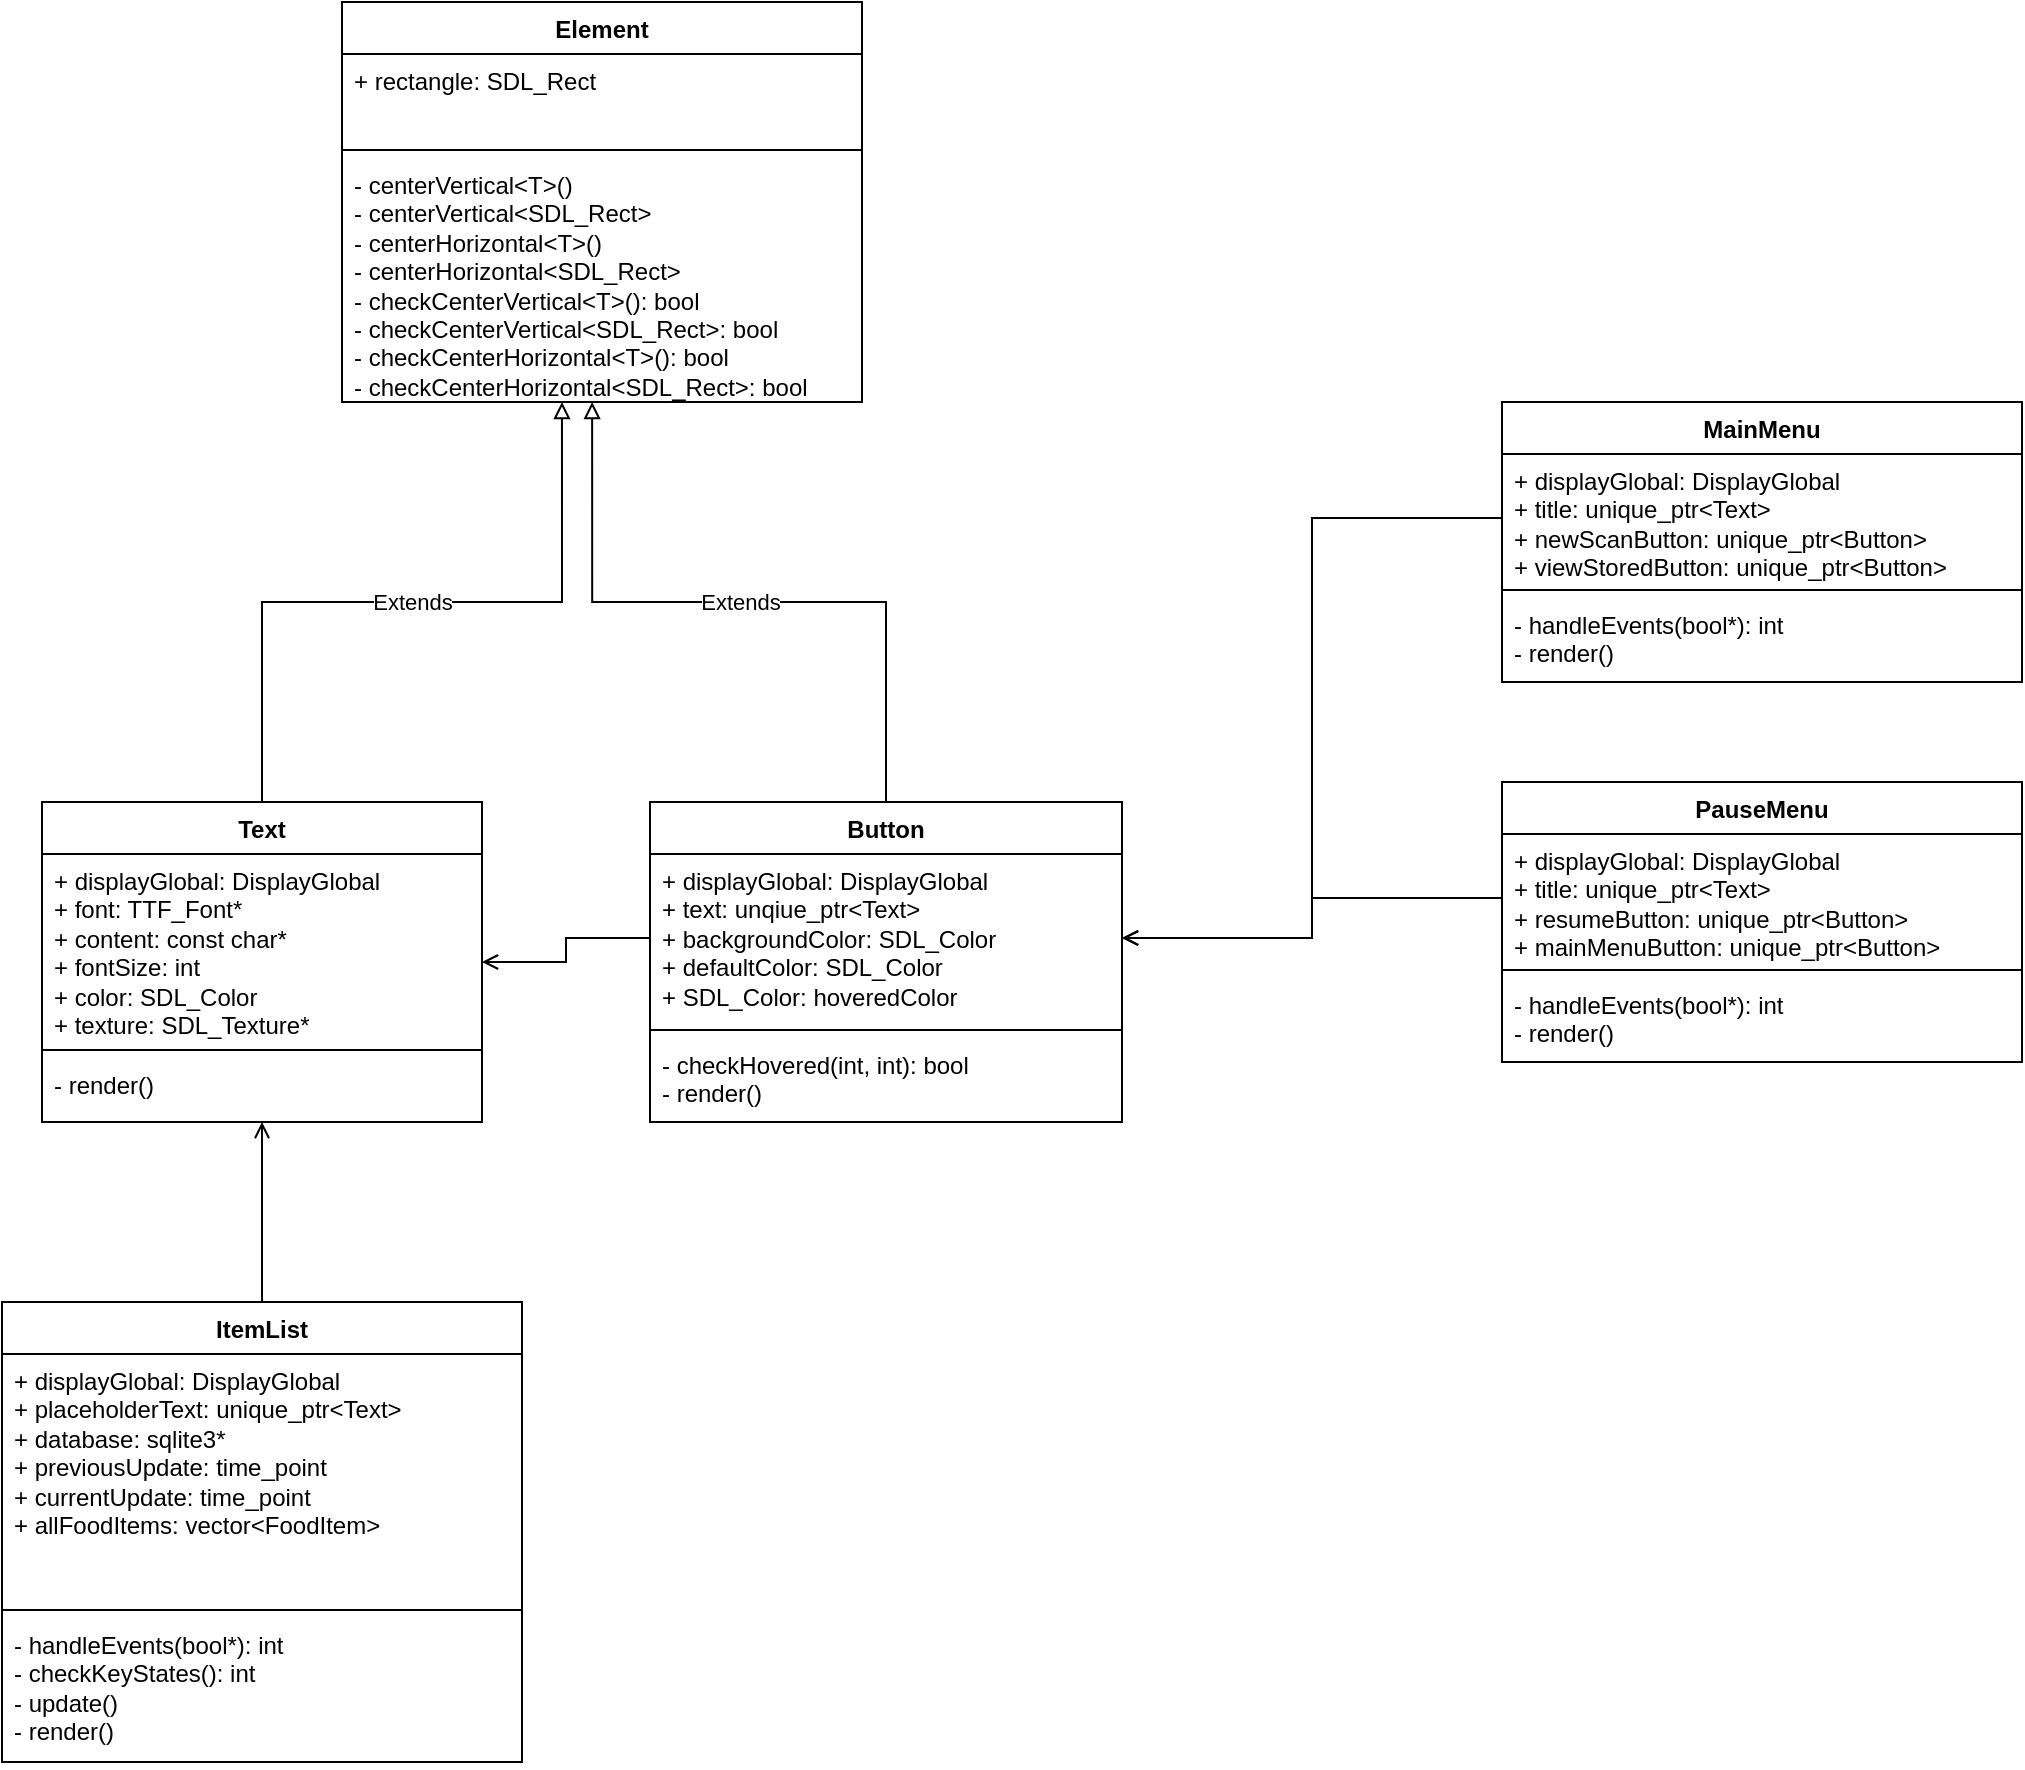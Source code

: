 <mxfile version="26.0.8">
  <diagram id="C5RBs43oDa-KdzZeNtuy" name="Page-1">
    <mxGraphModel dx="1434" dy="1950" grid="1" gridSize="10" guides="1" tooltips="1" connect="1" arrows="1" fold="1" page="1" pageScale="1" pageWidth="827" pageHeight="1169" math="0" shadow="0">
      <root>
        <mxCell id="WIyWlLk6GJQsqaUBKTNV-0" />
        <mxCell id="WIyWlLk6GJQsqaUBKTNV-1" parent="WIyWlLk6GJQsqaUBKTNV-0" />
        <mxCell id="9cJeoDoXLfbDEEZ6jCeZ-1" value="Element" style="swimlane;fontStyle=1;align=center;verticalAlign=top;childLayout=stackLayout;horizontal=1;startSize=26;horizontalStack=0;resizeParent=1;resizeParentMax=0;resizeLast=0;collapsible=1;marginBottom=0;whiteSpace=wrap;html=1;" vertex="1" parent="WIyWlLk6GJQsqaUBKTNV-1">
          <mxGeometry x="260" y="-20" width="260" height="200" as="geometry" />
        </mxCell>
        <mxCell id="9cJeoDoXLfbDEEZ6jCeZ-2" value="&lt;div&gt;+ rectangle: SDL_Rect&lt;/div&gt;" style="text;strokeColor=none;fillColor=none;align=left;verticalAlign=top;spacingLeft=4;spacingRight=4;overflow=hidden;rotatable=0;points=[[0,0.5],[1,0.5]];portConstraint=eastwest;whiteSpace=wrap;html=1;" vertex="1" parent="9cJeoDoXLfbDEEZ6jCeZ-1">
          <mxGeometry y="26" width="260" height="44" as="geometry" />
        </mxCell>
        <mxCell id="9cJeoDoXLfbDEEZ6jCeZ-3" value="" style="line;strokeWidth=1;fillColor=none;align=left;verticalAlign=middle;spacingTop=-1;spacingLeft=3;spacingRight=3;rotatable=0;labelPosition=right;points=[];portConstraint=eastwest;strokeColor=inherit;" vertex="1" parent="9cJeoDoXLfbDEEZ6jCeZ-1">
          <mxGeometry y="70" width="260" height="8" as="geometry" />
        </mxCell>
        <mxCell id="9cJeoDoXLfbDEEZ6jCeZ-4" value="&lt;div&gt;- centerVertical&amp;lt;T&amp;gt;()&lt;/div&gt;&lt;div&gt;- centerVertical&amp;lt;SDL_Rect&amp;gt;&lt;br&gt;&lt;/div&gt;&lt;div&gt;- centerHorizontal&amp;lt;T&amp;gt;()&lt;/div&gt;&lt;div&gt;- centerHorizontal&amp;lt;SDL_Rect&amp;gt;&lt;/div&gt;&lt;div&gt;&lt;div&gt;- checkCenterVertical&amp;lt;T&amp;gt;(): bool&lt;br&gt;&lt;/div&gt;&lt;div&gt;- checkCenterVertical&amp;lt;SDL_Rect&amp;gt;: bool&lt;br&gt;&lt;/div&gt;&lt;div&gt;- checkCenterHorizontal&amp;lt;T&amp;gt;(): bool&lt;br&gt;&lt;/div&gt;&lt;div&gt;- checkCenterHorizontal&amp;lt;SDL_Rect&amp;gt;: bool&lt;br&gt;&lt;/div&gt;&lt;/div&gt;" style="text;strokeColor=none;fillColor=none;align=left;verticalAlign=top;spacingLeft=4;spacingRight=4;overflow=hidden;rotatable=0;points=[[0,0.5],[1,0.5]];portConstraint=eastwest;whiteSpace=wrap;html=1;" vertex="1" parent="9cJeoDoXLfbDEEZ6jCeZ-1">
          <mxGeometry y="78" width="260" height="122" as="geometry" />
        </mxCell>
        <mxCell id="9cJeoDoXLfbDEEZ6jCeZ-5" value="Text" style="swimlane;fontStyle=1;align=center;verticalAlign=top;childLayout=stackLayout;horizontal=1;startSize=26;horizontalStack=0;resizeParent=1;resizeParentMax=0;resizeLast=0;collapsible=1;marginBottom=0;whiteSpace=wrap;html=1;" vertex="1" parent="WIyWlLk6GJQsqaUBKTNV-1">
          <mxGeometry x="110" y="380" width="220" height="160" as="geometry" />
        </mxCell>
        <mxCell id="9cJeoDoXLfbDEEZ6jCeZ-6" value="&lt;div&gt;+ displayGlobal: DisplayGlobal&lt;br&gt;&lt;/div&gt;&lt;div&gt;+ font: TTF_Font*&lt;/div&gt;&lt;div&gt;+ content: const char*&lt;/div&gt;&lt;div&gt;+ fontSize: int&lt;/div&gt;&lt;div&gt;+ color: SDL_Color&lt;/div&gt;&lt;div&gt;+ texture: SDL_Texture*&lt;/div&gt;&lt;div&gt;&lt;br&gt;&lt;/div&gt;" style="text;strokeColor=none;fillColor=none;align=left;verticalAlign=top;spacingLeft=4;spacingRight=4;overflow=hidden;rotatable=0;points=[[0,0.5],[1,0.5]];portConstraint=eastwest;whiteSpace=wrap;html=1;" vertex="1" parent="9cJeoDoXLfbDEEZ6jCeZ-5">
          <mxGeometry y="26" width="220" height="94" as="geometry" />
        </mxCell>
        <mxCell id="9cJeoDoXLfbDEEZ6jCeZ-7" value="" style="line;strokeWidth=1;fillColor=none;align=left;verticalAlign=middle;spacingTop=-1;spacingLeft=3;spacingRight=3;rotatable=0;labelPosition=right;points=[];portConstraint=eastwest;strokeColor=inherit;" vertex="1" parent="9cJeoDoXLfbDEEZ6jCeZ-5">
          <mxGeometry y="120" width="220" height="8" as="geometry" />
        </mxCell>
        <mxCell id="9cJeoDoXLfbDEEZ6jCeZ-8" value="- render()" style="text;strokeColor=none;fillColor=none;align=left;verticalAlign=top;spacingLeft=4;spacingRight=4;overflow=hidden;rotatable=0;points=[[0,0.5],[1,0.5]];portConstraint=eastwest;whiteSpace=wrap;html=1;" vertex="1" parent="9cJeoDoXLfbDEEZ6jCeZ-5">
          <mxGeometry y="128" width="220" height="32" as="geometry" />
        </mxCell>
        <mxCell id="9cJeoDoXLfbDEEZ6jCeZ-13" value="Button" style="swimlane;fontStyle=1;align=center;verticalAlign=top;childLayout=stackLayout;horizontal=1;startSize=26;horizontalStack=0;resizeParent=1;resizeParentMax=0;resizeLast=0;collapsible=1;marginBottom=0;whiteSpace=wrap;html=1;" vertex="1" parent="WIyWlLk6GJQsqaUBKTNV-1">
          <mxGeometry x="414" y="380" width="236" height="160" as="geometry" />
        </mxCell>
        <mxCell id="9cJeoDoXLfbDEEZ6jCeZ-14" value="&lt;div&gt;+ displayGlobal: DisplayGlobal&lt;/div&gt;&lt;div&gt;+ text: unqiue_ptr&amp;lt;Text&amp;gt;&lt;/div&gt;&lt;div&gt;+ backgroundColor: SDL_Color&lt;/div&gt;&lt;div&gt;+ defaultColor: SDL_Color&lt;/div&gt;&lt;div&gt;+ SDL_Color: hoveredColor&lt;br&gt;&lt;/div&gt;" style="text;strokeColor=none;fillColor=none;align=left;verticalAlign=top;spacingLeft=4;spacingRight=4;overflow=hidden;rotatable=0;points=[[0,0.5],[1,0.5]];portConstraint=eastwest;whiteSpace=wrap;html=1;" vertex="1" parent="9cJeoDoXLfbDEEZ6jCeZ-13">
          <mxGeometry y="26" width="236" height="84" as="geometry" />
        </mxCell>
        <mxCell id="9cJeoDoXLfbDEEZ6jCeZ-15" value="" style="line;strokeWidth=1;fillColor=none;align=left;verticalAlign=middle;spacingTop=-1;spacingLeft=3;spacingRight=3;rotatable=0;labelPosition=right;points=[];portConstraint=eastwest;strokeColor=inherit;" vertex="1" parent="9cJeoDoXLfbDEEZ6jCeZ-13">
          <mxGeometry y="110" width="236" height="8" as="geometry" />
        </mxCell>
        <mxCell id="9cJeoDoXLfbDEEZ6jCeZ-16" value="&lt;div&gt;- checkHovered(int, int): bool&lt;/div&gt;&lt;div&gt;- render()&lt;br&gt;&lt;/div&gt;" style="text;strokeColor=none;fillColor=none;align=left;verticalAlign=top;spacingLeft=4;spacingRight=4;overflow=hidden;rotatable=0;points=[[0,0.5],[1,0.5]];portConstraint=eastwest;whiteSpace=wrap;html=1;" vertex="1" parent="9cJeoDoXLfbDEEZ6jCeZ-13">
          <mxGeometry y="118" width="236" height="42" as="geometry" />
        </mxCell>
        <mxCell id="9cJeoDoXLfbDEEZ6jCeZ-27" value="MainMenu" style="swimlane;fontStyle=1;align=center;verticalAlign=top;childLayout=stackLayout;horizontal=1;startSize=26;horizontalStack=0;resizeParent=1;resizeParentMax=0;resizeLast=0;collapsible=1;marginBottom=0;whiteSpace=wrap;html=1;" vertex="1" parent="WIyWlLk6GJQsqaUBKTNV-1">
          <mxGeometry x="840" y="180" width="260" height="140" as="geometry" />
        </mxCell>
        <mxCell id="9cJeoDoXLfbDEEZ6jCeZ-28" value="&lt;div&gt;+ displayGlobal: DisplayGlobal&lt;/div&gt;&lt;div&gt;+ title: unique_ptr&amp;lt;Text&amp;gt;&lt;/div&gt;&lt;div&gt;+ newScanButton: unique_ptr&amp;lt;Button&amp;gt;&lt;/div&gt;&lt;div&gt;+ viewStoredButton: unique_ptr&amp;lt;Button&amp;gt;&lt;br&gt;&lt;/div&gt;" style="text;strokeColor=none;fillColor=none;align=left;verticalAlign=top;spacingLeft=4;spacingRight=4;overflow=hidden;rotatable=0;points=[[0,0.5],[1,0.5]];portConstraint=eastwest;whiteSpace=wrap;html=1;" vertex="1" parent="9cJeoDoXLfbDEEZ6jCeZ-27">
          <mxGeometry y="26" width="260" height="64" as="geometry" />
        </mxCell>
        <mxCell id="9cJeoDoXLfbDEEZ6jCeZ-29" value="" style="line;strokeWidth=1;fillColor=none;align=left;verticalAlign=middle;spacingTop=-1;spacingLeft=3;spacingRight=3;rotatable=0;labelPosition=right;points=[];portConstraint=eastwest;strokeColor=inherit;" vertex="1" parent="9cJeoDoXLfbDEEZ6jCeZ-27">
          <mxGeometry y="90" width="260" height="8" as="geometry" />
        </mxCell>
        <mxCell id="9cJeoDoXLfbDEEZ6jCeZ-30" value="&lt;div&gt;- handleEvents(bool*): int&lt;/div&gt;&lt;div&gt;- render()&lt;br&gt;&lt;/div&gt;&lt;div&gt;&lt;br&gt;&lt;/div&gt;&lt;div&gt;&lt;br&gt;&lt;/div&gt;" style="text;strokeColor=none;fillColor=none;align=left;verticalAlign=top;spacingLeft=4;spacingRight=4;overflow=hidden;rotatable=0;points=[[0,0.5],[1,0.5]];portConstraint=eastwest;whiteSpace=wrap;html=1;" vertex="1" parent="9cJeoDoXLfbDEEZ6jCeZ-27">
          <mxGeometry y="98" width="260" height="42" as="geometry" />
        </mxCell>
        <mxCell id="9cJeoDoXLfbDEEZ6jCeZ-32" value="PauseMenu" style="swimlane;fontStyle=1;align=center;verticalAlign=top;childLayout=stackLayout;horizontal=1;startSize=26;horizontalStack=0;resizeParent=1;resizeParentMax=0;resizeLast=0;collapsible=1;marginBottom=0;whiteSpace=wrap;html=1;" vertex="1" parent="WIyWlLk6GJQsqaUBKTNV-1">
          <mxGeometry x="840" y="370" width="260" height="140" as="geometry" />
        </mxCell>
        <mxCell id="9cJeoDoXLfbDEEZ6jCeZ-33" value="&lt;div&gt;+ displayGlobal: DisplayGlobal&lt;/div&gt;&lt;div&gt;+ title: unique_ptr&amp;lt;Text&amp;gt;&lt;/div&gt;&lt;div&gt;+ resumeButton: unique_ptr&amp;lt;Button&amp;gt;&lt;/div&gt;&lt;div&gt;+ mainMenuButton: unique_ptr&amp;lt;Button&amp;gt;&lt;br&gt;&lt;/div&gt;" style="text;strokeColor=none;fillColor=none;align=left;verticalAlign=top;spacingLeft=4;spacingRight=4;overflow=hidden;rotatable=0;points=[[0,0.5],[1,0.5]];portConstraint=eastwest;whiteSpace=wrap;html=1;" vertex="1" parent="9cJeoDoXLfbDEEZ6jCeZ-32">
          <mxGeometry y="26" width="260" height="64" as="geometry" />
        </mxCell>
        <mxCell id="9cJeoDoXLfbDEEZ6jCeZ-34" value="" style="line;strokeWidth=1;fillColor=none;align=left;verticalAlign=middle;spacingTop=-1;spacingLeft=3;spacingRight=3;rotatable=0;labelPosition=right;points=[];portConstraint=eastwest;strokeColor=inherit;" vertex="1" parent="9cJeoDoXLfbDEEZ6jCeZ-32">
          <mxGeometry y="90" width="260" height="8" as="geometry" />
        </mxCell>
        <mxCell id="9cJeoDoXLfbDEEZ6jCeZ-35" value="&lt;div&gt;- handleEvents(bool*): int&lt;/div&gt;&lt;div&gt;- render()&lt;br&gt;&lt;/div&gt;&lt;div&gt;&lt;br&gt;&lt;/div&gt;&lt;div&gt;&lt;br&gt;&lt;/div&gt;" style="text;strokeColor=none;fillColor=none;align=left;verticalAlign=top;spacingLeft=4;spacingRight=4;overflow=hidden;rotatable=0;points=[[0,0.5],[1,0.5]];portConstraint=eastwest;whiteSpace=wrap;html=1;" vertex="1" parent="9cJeoDoXLfbDEEZ6jCeZ-32">
          <mxGeometry y="98" width="260" height="42" as="geometry" />
        </mxCell>
        <mxCell id="9cJeoDoXLfbDEEZ6jCeZ-37" style="edgeStyle=orthogonalEdgeStyle;rounded=0;orthogonalLoop=1;jettySize=auto;html=1;exitX=0;exitY=0.5;exitDx=0;exitDy=0;entryX=1;entryY=0.5;entryDx=0;entryDy=0;endArrow=open;endFill=0;" edge="1" parent="WIyWlLk6GJQsqaUBKTNV-1" source="9cJeoDoXLfbDEEZ6jCeZ-33" target="9cJeoDoXLfbDEEZ6jCeZ-14">
          <mxGeometry relative="1" as="geometry" />
        </mxCell>
        <mxCell id="9cJeoDoXLfbDEEZ6jCeZ-38" style="edgeStyle=orthogonalEdgeStyle;rounded=0;orthogonalLoop=1;jettySize=auto;html=1;exitX=0;exitY=0.5;exitDx=0;exitDy=0;entryX=1;entryY=0.5;entryDx=0;entryDy=0;endArrow=open;endFill=0;" edge="1" parent="WIyWlLk6GJQsqaUBKTNV-1" source="9cJeoDoXLfbDEEZ6jCeZ-28" target="9cJeoDoXLfbDEEZ6jCeZ-14">
          <mxGeometry relative="1" as="geometry" />
        </mxCell>
        <mxCell id="9cJeoDoXLfbDEEZ6jCeZ-39" style="edgeStyle=orthogonalEdgeStyle;rounded=0;orthogonalLoop=1;jettySize=auto;html=1;exitX=0;exitY=0.5;exitDx=0;exitDy=0;entryX=1;entryY=0.5;entryDx=0;entryDy=0;endArrow=open;endFill=0;" edge="1" parent="WIyWlLk6GJQsqaUBKTNV-1" source="9cJeoDoXLfbDEEZ6jCeZ-14" target="9cJeoDoXLfbDEEZ6jCeZ-5">
          <mxGeometry relative="1" as="geometry" />
        </mxCell>
        <mxCell id="9cJeoDoXLfbDEEZ6jCeZ-40" value="Extends" style="edgeStyle=orthogonalEdgeStyle;rounded=0;orthogonalLoop=1;jettySize=auto;html=1;exitX=0.5;exitY=0;exitDx=0;exitDy=0;entryX=0.481;entryY=1;entryDx=0;entryDy=0;entryPerimeter=0;endArrow=block;endFill=0;" edge="1" parent="WIyWlLk6GJQsqaUBKTNV-1" source="9cJeoDoXLfbDEEZ6jCeZ-13" target="9cJeoDoXLfbDEEZ6jCeZ-4">
          <mxGeometry relative="1" as="geometry" />
        </mxCell>
        <mxCell id="9cJeoDoXLfbDEEZ6jCeZ-41" value="Extends" style="edgeStyle=orthogonalEdgeStyle;rounded=0;orthogonalLoop=1;jettySize=auto;html=1;exitX=0.5;exitY=0;exitDx=0;exitDy=0;entryX=0.423;entryY=1;entryDx=0;entryDy=0;entryPerimeter=0;endArrow=block;endFill=0;" edge="1" parent="WIyWlLk6GJQsqaUBKTNV-1" source="9cJeoDoXLfbDEEZ6jCeZ-5" target="9cJeoDoXLfbDEEZ6jCeZ-4">
          <mxGeometry relative="1" as="geometry" />
        </mxCell>
        <mxCell id="9cJeoDoXLfbDEEZ6jCeZ-47" style="edgeStyle=orthogonalEdgeStyle;rounded=0;orthogonalLoop=1;jettySize=auto;html=1;exitX=0.5;exitY=0;exitDx=0;exitDy=0;entryX=0.5;entryY=1;entryDx=0;entryDy=0;endArrow=open;endFill=0;" edge="1" parent="WIyWlLk6GJQsqaUBKTNV-1" source="9cJeoDoXLfbDEEZ6jCeZ-42" target="9cJeoDoXLfbDEEZ6jCeZ-5">
          <mxGeometry relative="1" as="geometry" />
        </mxCell>
        <mxCell id="9cJeoDoXLfbDEEZ6jCeZ-42" value="ItemList" style="swimlane;fontStyle=1;align=center;verticalAlign=top;childLayout=stackLayout;horizontal=1;startSize=26;horizontalStack=0;resizeParent=1;resizeParentMax=0;resizeLast=0;collapsible=1;marginBottom=0;whiteSpace=wrap;html=1;" vertex="1" parent="WIyWlLk6GJQsqaUBKTNV-1">
          <mxGeometry x="90" y="630" width="260" height="230" as="geometry" />
        </mxCell>
        <mxCell id="9cJeoDoXLfbDEEZ6jCeZ-43" value="&lt;div&gt;+ displayGlobal: DisplayGlobal&lt;/div&gt;&lt;div&gt;+ placeholderText: unique_ptr&amp;lt;Text&amp;gt;&lt;/div&gt;&lt;div&gt;+ database: sqlite3*&lt;/div&gt;&lt;div&gt;+ previousUpdate: time_point&lt;/div&gt;&lt;div&gt;+ currentUpdate: time_point&lt;/div&gt;+ allFoodItems: vector&amp;lt;FoodItem&amp;gt;" style="text;strokeColor=none;fillColor=none;align=left;verticalAlign=top;spacingLeft=4;spacingRight=4;overflow=hidden;rotatable=0;points=[[0,0.5],[1,0.5]];portConstraint=eastwest;whiteSpace=wrap;html=1;" vertex="1" parent="9cJeoDoXLfbDEEZ6jCeZ-42">
          <mxGeometry y="26" width="260" height="124" as="geometry" />
        </mxCell>
        <mxCell id="9cJeoDoXLfbDEEZ6jCeZ-44" value="" style="line;strokeWidth=1;fillColor=none;align=left;verticalAlign=middle;spacingTop=-1;spacingLeft=3;spacingRight=3;rotatable=0;labelPosition=right;points=[];portConstraint=eastwest;strokeColor=inherit;" vertex="1" parent="9cJeoDoXLfbDEEZ6jCeZ-42">
          <mxGeometry y="150" width="260" height="8" as="geometry" />
        </mxCell>
        <mxCell id="9cJeoDoXLfbDEEZ6jCeZ-45" value="&lt;div&gt;- handleEvents(bool*): int&lt;/div&gt;&lt;div&gt;- checkKeyStates(): int&lt;/div&gt;&lt;div&gt;- update()&lt;br&gt;&lt;/div&gt;&lt;div&gt;- render()&lt;br&gt;&lt;/div&gt;&lt;div&gt;&lt;br&gt;&lt;/div&gt;&lt;div&gt;&lt;br&gt;&lt;/div&gt;" style="text;strokeColor=none;fillColor=none;align=left;verticalAlign=top;spacingLeft=4;spacingRight=4;overflow=hidden;rotatable=0;points=[[0,0.5],[1,0.5]];portConstraint=eastwest;whiteSpace=wrap;html=1;" vertex="1" parent="9cJeoDoXLfbDEEZ6jCeZ-42">
          <mxGeometry y="158" width="260" height="72" as="geometry" />
        </mxCell>
      </root>
    </mxGraphModel>
  </diagram>
</mxfile>
